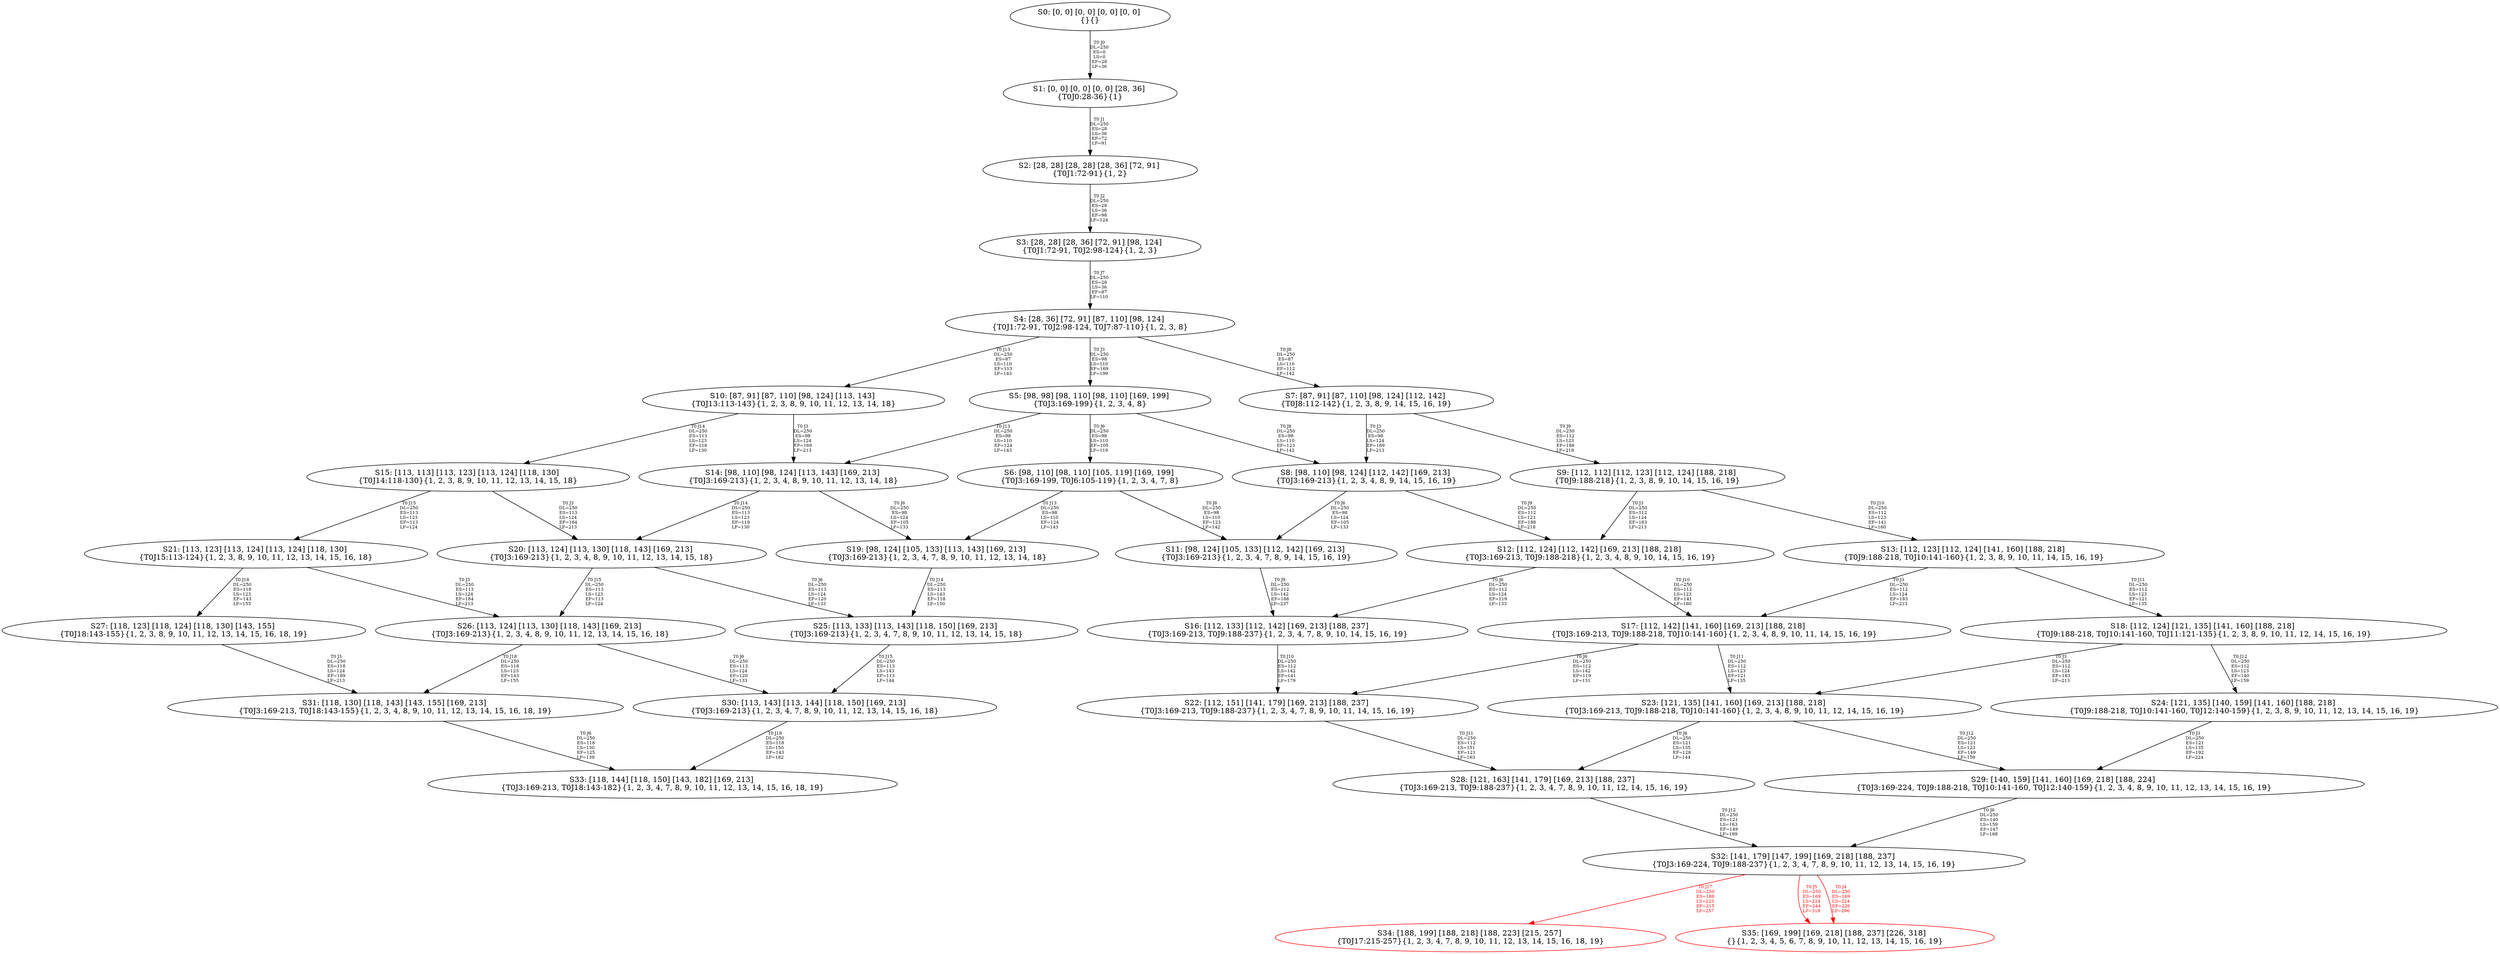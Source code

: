 digraph {
	S0[label="S0: [0, 0] [0, 0] [0, 0] [0, 0] \n{}{}"];
	S1[label="S1: [0, 0] [0, 0] [0, 0] [28, 36] \n{T0J0:28-36}{1}"];
	S2[label="S2: [28, 28] [28, 28] [28, 36] [72, 91] \n{T0J1:72-91}{1, 2}"];
	S3[label="S3: [28, 28] [28, 36] [72, 91] [98, 124] \n{T0J1:72-91, T0J2:98-124}{1, 2, 3}"];
	S4[label="S4: [28, 36] [72, 91] [87, 110] [98, 124] \n{T0J1:72-91, T0J2:98-124, T0J7:87-110}{1, 2, 3, 8}"];
	S5[label="S5: [98, 98] [98, 110] [98, 110] [169, 199] \n{T0J3:169-199}{1, 2, 3, 4, 8}"];
	S6[label="S6: [98, 110] [98, 110] [105, 119] [169, 199] \n{T0J3:169-199, T0J6:105-119}{1, 2, 3, 4, 7, 8}"];
	S7[label="S7: [87, 91] [87, 110] [98, 124] [112, 142] \n{T0J8:112-142}{1, 2, 3, 8, 9, 14, 15, 16, 19}"];
	S8[label="S8: [98, 110] [98, 124] [112, 142] [169, 213] \n{T0J3:169-213}{1, 2, 3, 4, 8, 9, 14, 15, 16, 19}"];
	S9[label="S9: [112, 112] [112, 123] [112, 124] [188, 218] \n{T0J9:188-218}{1, 2, 3, 8, 9, 10, 14, 15, 16, 19}"];
	S10[label="S10: [87, 91] [87, 110] [98, 124] [113, 143] \n{T0J13:113-143}{1, 2, 3, 8, 9, 10, 11, 12, 13, 14, 18}"];
	S11[label="S11: [98, 124] [105, 133] [112, 142] [169, 213] \n{T0J3:169-213}{1, 2, 3, 4, 7, 8, 9, 14, 15, 16, 19}"];
	S12[label="S12: [112, 124] [112, 142] [169, 213] [188, 218] \n{T0J3:169-213, T0J9:188-218}{1, 2, 3, 4, 8, 9, 10, 14, 15, 16, 19}"];
	S13[label="S13: [112, 123] [112, 124] [141, 160] [188, 218] \n{T0J9:188-218, T0J10:141-160}{1, 2, 3, 8, 9, 10, 11, 14, 15, 16, 19}"];
	S14[label="S14: [98, 110] [98, 124] [113, 143] [169, 213] \n{T0J3:169-213}{1, 2, 3, 4, 8, 9, 10, 11, 12, 13, 14, 18}"];
	S15[label="S15: [113, 113] [113, 123] [113, 124] [118, 130] \n{T0J14:118-130}{1, 2, 3, 8, 9, 10, 11, 12, 13, 14, 15, 18}"];
	S16[label="S16: [112, 133] [112, 142] [169, 213] [188, 237] \n{T0J3:169-213, T0J9:188-237}{1, 2, 3, 4, 7, 8, 9, 10, 14, 15, 16, 19}"];
	S17[label="S17: [112, 142] [141, 160] [169, 213] [188, 218] \n{T0J3:169-213, T0J9:188-218, T0J10:141-160}{1, 2, 3, 4, 8, 9, 10, 11, 14, 15, 16, 19}"];
	S18[label="S18: [112, 124] [121, 135] [141, 160] [188, 218] \n{T0J9:188-218, T0J10:141-160, T0J11:121-135}{1, 2, 3, 8, 9, 10, 11, 12, 14, 15, 16, 19}"];
	S19[label="S19: [98, 124] [105, 133] [113, 143] [169, 213] \n{T0J3:169-213}{1, 2, 3, 4, 7, 8, 9, 10, 11, 12, 13, 14, 18}"];
	S20[label="S20: [113, 124] [113, 130] [118, 143] [169, 213] \n{T0J3:169-213}{1, 2, 3, 4, 8, 9, 10, 11, 12, 13, 14, 15, 18}"];
	S21[label="S21: [113, 123] [113, 124] [113, 124] [118, 130] \n{T0J15:113-124}{1, 2, 3, 8, 9, 10, 11, 12, 13, 14, 15, 16, 18}"];
	S22[label="S22: [112, 151] [141, 179] [169, 213] [188, 237] \n{T0J3:169-213, T0J9:188-237}{1, 2, 3, 4, 7, 8, 9, 10, 11, 14, 15, 16, 19}"];
	S23[label="S23: [121, 135] [141, 160] [169, 213] [188, 218] \n{T0J3:169-213, T0J9:188-218, T0J10:141-160}{1, 2, 3, 4, 8, 9, 10, 11, 12, 14, 15, 16, 19}"];
	S24[label="S24: [121, 135] [140, 159] [141, 160] [188, 218] \n{T0J9:188-218, T0J10:141-160, T0J12:140-159}{1, 2, 3, 8, 9, 10, 11, 12, 13, 14, 15, 16, 19}"];
	S25[label="S25: [113, 133] [113, 143] [118, 150] [169, 213] \n{T0J3:169-213}{1, 2, 3, 4, 7, 8, 9, 10, 11, 12, 13, 14, 15, 18}"];
	S26[label="S26: [113, 124] [113, 130] [118, 143] [169, 213] \n{T0J3:169-213}{1, 2, 3, 4, 8, 9, 10, 11, 12, 13, 14, 15, 16, 18}"];
	S27[label="S27: [118, 123] [118, 124] [118, 130] [143, 155] \n{T0J18:143-155}{1, 2, 3, 8, 9, 10, 11, 12, 13, 14, 15, 16, 18, 19}"];
	S28[label="S28: [121, 163] [141, 179] [169, 213] [188, 237] \n{T0J3:169-213, T0J9:188-237}{1, 2, 3, 4, 7, 8, 9, 10, 11, 12, 14, 15, 16, 19}"];
	S29[label="S29: [140, 159] [141, 160] [169, 218] [188, 224] \n{T0J3:169-224, T0J9:188-218, T0J10:141-160, T0J12:140-159}{1, 2, 3, 4, 8, 9, 10, 11, 12, 13, 14, 15, 16, 19}"];
	S30[label="S30: [113, 143] [113, 144] [118, 150] [169, 213] \n{T0J3:169-213}{1, 2, 3, 4, 7, 8, 9, 10, 11, 12, 13, 14, 15, 16, 18}"];
	S31[label="S31: [118, 130] [118, 143] [143, 155] [169, 213] \n{T0J3:169-213, T0J18:143-155}{1, 2, 3, 4, 8, 9, 10, 11, 12, 13, 14, 15, 16, 18, 19}"];
	S32[label="S32: [141, 179] [147, 199] [169, 218] [188, 237] \n{T0J3:169-224, T0J9:188-237}{1, 2, 3, 4, 7, 8, 9, 10, 11, 12, 13, 14, 15, 16, 19}"];
	S33[label="S33: [118, 144] [118, 150] [143, 182] [169, 213] \n{T0J3:169-213, T0J18:143-182}{1, 2, 3, 4, 7, 8, 9, 10, 11, 12, 13, 14, 15, 16, 18, 19}"];
	S34[label="S34: [188, 199] [188, 218] [188, 223] [215, 257] \n{T0J17:215-257}{1, 2, 3, 4, 7, 8, 9, 10, 11, 12, 13, 14, 15, 16, 18, 19}"];
	S35[label="S35: [169, 199] [169, 218] [188, 237] [226, 318] \n{}{1, 2, 3, 4, 5, 6, 7, 8, 9, 10, 11, 12, 13, 14, 15, 16, 19}"];
	S0 -> S1[label="T0 J0\nDL=250\nES=0\nLS=0\nEF=28\nLF=36",fontsize=8];
	S1 -> S2[label="T0 J1\nDL=250\nES=28\nLS=36\nEF=72\nLF=91",fontsize=8];
	S2 -> S3[label="T0 J2\nDL=250\nES=28\nLS=36\nEF=98\nLF=124",fontsize=8];
	S3 -> S4[label="T0 J7\nDL=250\nES=28\nLS=36\nEF=87\nLF=110",fontsize=8];
	S4 -> S5[label="T0 J3\nDL=250\nES=98\nLS=110\nEF=169\nLF=199",fontsize=8];
	S4 -> S7[label="T0 J8\nDL=250\nES=87\nLS=110\nEF=112\nLF=142",fontsize=8];
	S4 -> S10[label="T0 J13\nDL=250\nES=87\nLS=110\nEF=113\nLF=143",fontsize=8];
	S5 -> S6[label="T0 J6\nDL=250\nES=98\nLS=110\nEF=105\nLF=119",fontsize=8];
	S5 -> S8[label="T0 J8\nDL=250\nES=98\nLS=110\nEF=123\nLF=142",fontsize=8];
	S5 -> S14[label="T0 J13\nDL=250\nES=98\nLS=110\nEF=124\nLF=143",fontsize=8];
	S6 -> S11[label="T0 J8\nDL=250\nES=98\nLS=110\nEF=123\nLF=142",fontsize=8];
	S6 -> S19[label="T0 J13\nDL=250\nES=98\nLS=110\nEF=124\nLF=143",fontsize=8];
	S7 -> S8[label="T0 J3\nDL=250\nES=98\nLS=124\nEF=169\nLF=213",fontsize=8];
	S7 -> S9[label="T0 J9\nDL=250\nES=112\nLS=123\nEF=188\nLF=218",fontsize=8];
	S8 -> S11[label="T0 J6\nDL=250\nES=98\nLS=124\nEF=105\nLF=133",fontsize=8];
	S8 -> S12[label="T0 J9\nDL=250\nES=112\nLS=123\nEF=188\nLF=218",fontsize=8];
	S9 -> S12[label="T0 J3\nDL=250\nES=112\nLS=124\nEF=183\nLF=213",fontsize=8];
	S9 -> S13[label="T0 J10\nDL=250\nES=112\nLS=123\nEF=141\nLF=160",fontsize=8];
	S10 -> S14[label="T0 J3\nDL=250\nES=98\nLS=124\nEF=169\nLF=213",fontsize=8];
	S10 -> S15[label="T0 J14\nDL=250\nES=113\nLS=123\nEF=118\nLF=130",fontsize=8];
	S11 -> S16[label="T0 J9\nDL=250\nES=112\nLS=142\nEF=188\nLF=237",fontsize=8];
	S12 -> S16[label="T0 J6\nDL=250\nES=112\nLS=124\nEF=119\nLF=133",fontsize=8];
	S12 -> S17[label="T0 J10\nDL=250\nES=112\nLS=123\nEF=141\nLF=160",fontsize=8];
	S13 -> S17[label="T0 J3\nDL=250\nES=112\nLS=124\nEF=183\nLF=213",fontsize=8];
	S13 -> S18[label="T0 J11\nDL=250\nES=112\nLS=123\nEF=121\nLF=135",fontsize=8];
	S14 -> S19[label="T0 J6\nDL=250\nES=98\nLS=124\nEF=105\nLF=133",fontsize=8];
	S14 -> S20[label="T0 J14\nDL=250\nES=113\nLS=123\nEF=118\nLF=130",fontsize=8];
	S15 -> S20[label="T0 J3\nDL=250\nES=113\nLS=124\nEF=184\nLF=213",fontsize=8];
	S15 -> S21[label="T0 J15\nDL=250\nES=113\nLS=123\nEF=113\nLF=124",fontsize=8];
	S16 -> S22[label="T0 J10\nDL=250\nES=112\nLS=142\nEF=141\nLF=179",fontsize=8];
	S17 -> S22[label="T0 J6\nDL=250\nES=112\nLS=142\nEF=119\nLF=151",fontsize=8];
	S17 -> S23[label="T0 J11\nDL=250\nES=112\nLS=123\nEF=121\nLF=135",fontsize=8];
	S18 -> S23[label="T0 J3\nDL=250\nES=112\nLS=124\nEF=183\nLF=213",fontsize=8];
	S18 -> S24[label="T0 J12\nDL=250\nES=112\nLS=123\nEF=140\nLF=159",fontsize=8];
	S19 -> S25[label="T0 J14\nDL=250\nES=113\nLS=143\nEF=118\nLF=150",fontsize=8];
	S20 -> S25[label="T0 J6\nDL=250\nES=113\nLS=124\nEF=120\nLF=133",fontsize=8];
	S20 -> S26[label="T0 J15\nDL=250\nES=113\nLS=123\nEF=113\nLF=124",fontsize=8];
	S21 -> S26[label="T0 J3\nDL=250\nES=113\nLS=124\nEF=184\nLF=213",fontsize=8];
	S21 -> S27[label="T0 J18\nDL=250\nES=118\nLS=123\nEF=143\nLF=155",fontsize=8];
	S22 -> S28[label="T0 J11\nDL=250\nES=112\nLS=151\nEF=121\nLF=163",fontsize=8];
	S23 -> S28[label="T0 J6\nDL=250\nES=121\nLS=135\nEF=128\nLF=144",fontsize=8];
	S23 -> S29[label="T0 J12\nDL=250\nES=121\nLS=123\nEF=149\nLF=159",fontsize=8];
	S24 -> S29[label="T0 J3\nDL=250\nES=121\nLS=135\nEF=192\nLF=224",fontsize=8];
	S25 -> S30[label="T0 J15\nDL=250\nES=113\nLS=143\nEF=113\nLF=144",fontsize=8];
	S26 -> S30[label="T0 J6\nDL=250\nES=113\nLS=124\nEF=120\nLF=133",fontsize=8];
	S26 -> S31[label="T0 J18\nDL=250\nES=118\nLS=123\nEF=143\nLF=155",fontsize=8];
	S27 -> S31[label="T0 J3\nDL=250\nES=118\nLS=124\nEF=189\nLF=213",fontsize=8];
	S28 -> S32[label="T0 J12\nDL=250\nES=121\nLS=163\nEF=149\nLF=199",fontsize=8];
	S29 -> S32[label="T0 J6\nDL=250\nES=140\nLS=159\nEF=147\nLF=168",fontsize=8];
	S30 -> S33[label="T0 J18\nDL=250\nES=118\nLS=150\nEF=143\nLF=182",fontsize=8];
	S31 -> S33[label="T0 J6\nDL=250\nES=118\nLS=130\nEF=125\nLF=139",fontsize=8];
	S32 -> S35[label="T0 J4\nDL=250\nES=169\nLS=224\nEF=226\nLF=296",color=Red,fontcolor=Red,fontsize=8];
S35[color=Red];
	S32 -> S35[label="T0 J5\nDL=250\nES=169\nLS=224\nEF=244\nLF=318",color=Red,fontcolor=Red,fontsize=8];
S35[color=Red];
	S32 -> S34[label="T0 J17\nDL=250\nES=188\nLS=223\nEF=215\nLF=257",color=Red,fontcolor=Red,fontsize=8];
S34[color=Red];
}
